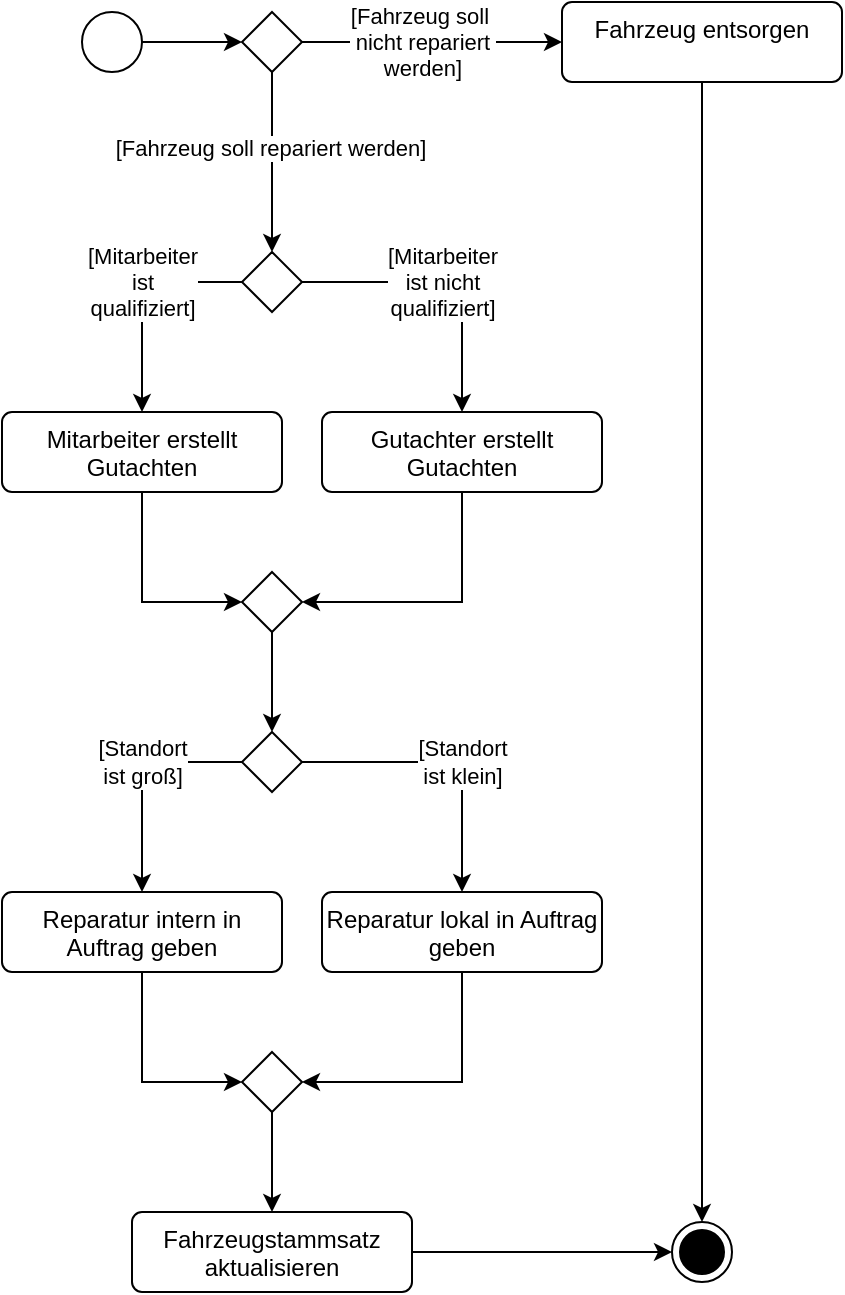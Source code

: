 <mxfile version="26.0.11">
  <diagram name="Page-1" id="mfUGTdybZ2deZYmvmZaT">
    <mxGraphModel dx="1332" dy="829" grid="1" gridSize="10" guides="1" tooltips="1" connect="1" arrows="1" fold="1" page="1" pageScale="1" pageWidth="850" pageHeight="1100" math="0" shadow="0">
      <root>
        <mxCell id="0" />
        <mxCell id="1" parent="0" />
        <mxCell id="aaygzzOtLOjnumNtA6Hf-5" style="edgeStyle=orthogonalEdgeStyle;rounded=0;orthogonalLoop=1;jettySize=auto;html=1;entryX=0;entryY=0.5;entryDx=0;entryDy=0;" edge="1" parent="1" source="aaygzzOtLOjnumNtA6Hf-1" target="aaygzzOtLOjnumNtA6Hf-4">
          <mxGeometry relative="1" as="geometry" />
        </mxCell>
        <mxCell id="aaygzzOtLOjnumNtA6Hf-1" value="" style="ellipse;" vertex="1" parent="1">
          <mxGeometry x="40" y="40" width="30" height="30" as="geometry" />
        </mxCell>
        <mxCell id="aaygzzOtLOjnumNtA6Hf-7" style="edgeStyle=orthogonalEdgeStyle;rounded=0;orthogonalLoop=1;jettySize=auto;html=1;entryX=0;entryY=0.5;entryDx=0;entryDy=0;" edge="1" parent="1" source="aaygzzOtLOjnumNtA6Hf-4" target="aaygzzOtLOjnumNtA6Hf-6">
          <mxGeometry relative="1" as="geometry" />
        </mxCell>
        <mxCell id="aaygzzOtLOjnumNtA6Hf-8" value="[Fahrzeug soll&amp;nbsp;&lt;div&gt;nicht repariert&lt;/div&gt;&lt;div&gt;werden]&lt;/div&gt;" style="edgeLabel;html=1;align=center;verticalAlign=middle;resizable=0;points=[];" vertex="1" connectable="0" parent="aaygzzOtLOjnumNtA6Hf-7">
          <mxGeometry x="-0.23" y="3" relative="1" as="geometry">
            <mxPoint x="10" y="3" as="offset" />
          </mxGeometry>
        </mxCell>
        <mxCell id="aaygzzOtLOjnumNtA6Hf-10" style="edgeStyle=orthogonalEdgeStyle;rounded=0;orthogonalLoop=1;jettySize=auto;html=1;entryX=0.5;entryY=0;entryDx=0;entryDy=0;" edge="1" parent="1" source="aaygzzOtLOjnumNtA6Hf-4" target="aaygzzOtLOjnumNtA6Hf-12">
          <mxGeometry relative="1" as="geometry">
            <mxPoint x="135" y="160" as="targetPoint" />
          </mxGeometry>
        </mxCell>
        <mxCell id="aaygzzOtLOjnumNtA6Hf-11" value="[Fahrzeug soll repariert werden]" style="edgeLabel;html=1;align=center;verticalAlign=middle;resizable=0;points=[];" vertex="1" connectable="0" parent="aaygzzOtLOjnumNtA6Hf-10">
          <mxGeometry x="-0.166" y="-1" relative="1" as="geometry">
            <mxPoint as="offset" />
          </mxGeometry>
        </mxCell>
        <mxCell id="aaygzzOtLOjnumNtA6Hf-4" value="" style="rhombus;" vertex="1" parent="1">
          <mxGeometry x="120" y="40" width="30" height="30" as="geometry" />
        </mxCell>
        <mxCell id="aaygzzOtLOjnumNtA6Hf-36" style="edgeStyle=orthogonalEdgeStyle;rounded=0;orthogonalLoop=1;jettySize=auto;html=1;" edge="1" parent="1" source="aaygzzOtLOjnumNtA6Hf-6" target="aaygzzOtLOjnumNtA6Hf-35">
          <mxGeometry relative="1" as="geometry" />
        </mxCell>
        <mxCell id="aaygzzOtLOjnumNtA6Hf-6" value="Fahrzeug entsorgen" style="html=1;align=center;verticalAlign=top;rounded=1;absoluteArcSize=1;arcSize=10;dashed=0;whiteSpace=wrap;" vertex="1" parent="1">
          <mxGeometry x="280" y="35" width="140" height="40" as="geometry" />
        </mxCell>
        <mxCell id="aaygzzOtLOjnumNtA6Hf-15" style="edgeStyle=orthogonalEdgeStyle;rounded=0;orthogonalLoop=1;jettySize=auto;html=1;entryX=0.5;entryY=0;entryDx=0;entryDy=0;" edge="1" parent="1" source="aaygzzOtLOjnumNtA6Hf-12" target="aaygzzOtLOjnumNtA6Hf-14">
          <mxGeometry relative="1" as="geometry">
            <Array as="points">
              <mxPoint x="70" y="175" />
            </Array>
          </mxGeometry>
        </mxCell>
        <mxCell id="aaygzzOtLOjnumNtA6Hf-17" value="[Mitarbeiter&lt;div&gt;ist&lt;/div&gt;&lt;div&gt;qualifiziert]&lt;/div&gt;" style="edgeLabel;html=1;align=center;verticalAlign=middle;resizable=0;points=[];" vertex="1" connectable="0" parent="aaygzzOtLOjnumNtA6Hf-15">
          <mxGeometry x="-0.539" relative="1" as="geometry">
            <mxPoint x="-24" as="offset" />
          </mxGeometry>
        </mxCell>
        <mxCell id="aaygzzOtLOjnumNtA6Hf-16" style="edgeStyle=orthogonalEdgeStyle;rounded=0;orthogonalLoop=1;jettySize=auto;html=1;entryX=0.5;entryY=0;entryDx=0;entryDy=0;" edge="1" parent="1" source="aaygzzOtLOjnumNtA6Hf-12" target="aaygzzOtLOjnumNtA6Hf-13">
          <mxGeometry relative="1" as="geometry" />
        </mxCell>
        <mxCell id="aaygzzOtLOjnumNtA6Hf-12" value="" style="rhombus;" vertex="1" parent="1">
          <mxGeometry x="120" y="160" width="30" height="30" as="geometry" />
        </mxCell>
        <mxCell id="aaygzzOtLOjnumNtA6Hf-21" style="edgeStyle=orthogonalEdgeStyle;rounded=0;orthogonalLoop=1;jettySize=auto;html=1;entryX=1;entryY=0.5;entryDx=0;entryDy=0;" edge="1" parent="1" source="aaygzzOtLOjnumNtA6Hf-13" target="aaygzzOtLOjnumNtA6Hf-19">
          <mxGeometry relative="1" as="geometry">
            <Array as="points">
              <mxPoint x="230" y="335" />
            </Array>
          </mxGeometry>
        </mxCell>
        <mxCell id="aaygzzOtLOjnumNtA6Hf-13" value="Gutachter erstellt Gutachten" style="html=1;align=center;verticalAlign=top;rounded=1;absoluteArcSize=1;arcSize=10;dashed=0;whiteSpace=wrap;" vertex="1" parent="1">
          <mxGeometry x="160" y="240" width="140" height="40" as="geometry" />
        </mxCell>
        <mxCell id="aaygzzOtLOjnumNtA6Hf-20" style="edgeStyle=orthogonalEdgeStyle;rounded=0;orthogonalLoop=1;jettySize=auto;html=1;entryX=0;entryY=0.5;entryDx=0;entryDy=0;" edge="1" parent="1" source="aaygzzOtLOjnumNtA6Hf-14" target="aaygzzOtLOjnumNtA6Hf-19">
          <mxGeometry relative="1" as="geometry" />
        </mxCell>
        <mxCell id="aaygzzOtLOjnumNtA6Hf-14" value="Mitarbeiter erstellt Gutachten" style="html=1;align=center;verticalAlign=top;rounded=1;absoluteArcSize=1;arcSize=10;dashed=0;whiteSpace=wrap;" vertex="1" parent="1">
          <mxGeometry y="240" width="140" height="40" as="geometry" />
        </mxCell>
        <mxCell id="aaygzzOtLOjnumNtA6Hf-18" value="[Mitarbeiter&lt;div&gt;ist nicht&lt;/div&gt;&lt;div&gt;qualifiziert]&lt;/div&gt;" style="edgeLabel;html=1;align=center;verticalAlign=middle;resizable=0;points=[];" vertex="1" connectable="0" parent="1">
          <mxGeometry x="220.003" y="175" as="geometry" />
        </mxCell>
        <mxCell id="aaygzzOtLOjnumNtA6Hf-19" value="" style="rhombus;" vertex="1" parent="1">
          <mxGeometry x="120" y="320" width="30" height="30" as="geometry" />
        </mxCell>
        <mxCell id="aaygzzOtLOjnumNtA6Hf-22" style="edgeStyle=orthogonalEdgeStyle;rounded=0;orthogonalLoop=1;jettySize=auto;html=1;entryX=0.5;entryY=0;entryDx=0;entryDy=0;" edge="1" parent="1" source="aaygzzOtLOjnumNtA6Hf-25" target="aaygzzOtLOjnumNtA6Hf-29">
          <mxGeometry relative="1" as="geometry">
            <Array as="points">
              <mxPoint x="70" y="415" />
            </Array>
          </mxGeometry>
        </mxCell>
        <mxCell id="aaygzzOtLOjnumNtA6Hf-23" value="[Standort&lt;div&gt;&lt;span style=&quot;background-color: light-dark(#ffffff, var(--ge-dark-color, #121212)); color: light-dark(rgb(0, 0, 0), rgb(255, 255, 255));&quot;&gt;ist groß&lt;/span&gt;&lt;span style=&quot;background-color: light-dark(#ffffff, var(--ge-dark-color, #121212)); color: light-dark(rgb(0, 0, 0), rgb(255, 255, 255));&quot;&gt;]&lt;/span&gt;&lt;/div&gt;" style="edgeLabel;html=1;align=center;verticalAlign=middle;resizable=0;points=[];" vertex="1" connectable="0" parent="aaygzzOtLOjnumNtA6Hf-22">
          <mxGeometry x="-0.539" relative="1" as="geometry">
            <mxPoint x="-24" as="offset" />
          </mxGeometry>
        </mxCell>
        <mxCell id="aaygzzOtLOjnumNtA6Hf-24" style="edgeStyle=orthogonalEdgeStyle;rounded=0;orthogonalLoop=1;jettySize=auto;html=1;entryX=0.5;entryY=0;entryDx=0;entryDy=0;" edge="1" parent="1" source="aaygzzOtLOjnumNtA6Hf-25" target="aaygzzOtLOjnumNtA6Hf-27">
          <mxGeometry relative="1" as="geometry" />
        </mxCell>
        <mxCell id="aaygzzOtLOjnumNtA6Hf-25" value="" style="rhombus;" vertex="1" parent="1">
          <mxGeometry x="120" y="400" width="30" height="30" as="geometry" />
        </mxCell>
        <mxCell id="aaygzzOtLOjnumNtA6Hf-26" style="edgeStyle=orthogonalEdgeStyle;rounded=0;orthogonalLoop=1;jettySize=auto;html=1;entryX=1;entryY=0.5;entryDx=0;entryDy=0;" edge="1" parent="1" source="aaygzzOtLOjnumNtA6Hf-27" target="aaygzzOtLOjnumNtA6Hf-31">
          <mxGeometry relative="1" as="geometry">
            <Array as="points">
              <mxPoint x="230" y="575" />
            </Array>
          </mxGeometry>
        </mxCell>
        <mxCell id="aaygzzOtLOjnumNtA6Hf-27" value="Reparatur lokal in Auftrag geben" style="html=1;align=center;verticalAlign=top;rounded=1;absoluteArcSize=1;arcSize=10;dashed=0;whiteSpace=wrap;" vertex="1" parent="1">
          <mxGeometry x="160" y="480" width="140" height="40" as="geometry" />
        </mxCell>
        <mxCell id="aaygzzOtLOjnumNtA6Hf-28" style="edgeStyle=orthogonalEdgeStyle;rounded=0;orthogonalLoop=1;jettySize=auto;html=1;entryX=0;entryY=0.5;entryDx=0;entryDy=0;" edge="1" parent="1" source="aaygzzOtLOjnumNtA6Hf-29" target="aaygzzOtLOjnumNtA6Hf-31">
          <mxGeometry relative="1" as="geometry" />
        </mxCell>
        <mxCell id="aaygzzOtLOjnumNtA6Hf-29" value="Reparatur intern in Auftrag geben" style="html=1;align=center;verticalAlign=top;rounded=1;absoluteArcSize=1;arcSize=10;dashed=0;whiteSpace=wrap;" vertex="1" parent="1">
          <mxGeometry y="480" width="140" height="40" as="geometry" />
        </mxCell>
        <mxCell id="aaygzzOtLOjnumNtA6Hf-30" value="[Standort&lt;div&gt;&lt;span style=&quot;background-color: light-dark(#ffffff, var(--ge-dark-color, #121212)); color: light-dark(rgb(0, 0, 0), rgb(255, 255, 255));&quot;&gt;ist klein]&lt;/span&gt;&lt;/div&gt;" style="edgeLabel;html=1;align=center;verticalAlign=middle;resizable=0;points=[];" vertex="1" connectable="0" parent="1">
          <mxGeometry x="230.003" y="415" as="geometry" />
        </mxCell>
        <mxCell id="aaygzzOtLOjnumNtA6Hf-34" style="edgeStyle=orthogonalEdgeStyle;rounded=0;orthogonalLoop=1;jettySize=auto;html=1;entryX=0.5;entryY=0;entryDx=0;entryDy=0;" edge="1" parent="1" source="aaygzzOtLOjnumNtA6Hf-31" target="aaygzzOtLOjnumNtA6Hf-33">
          <mxGeometry relative="1" as="geometry" />
        </mxCell>
        <mxCell id="aaygzzOtLOjnumNtA6Hf-31" value="" style="rhombus;" vertex="1" parent="1">
          <mxGeometry x="120" y="560" width="30" height="30" as="geometry" />
        </mxCell>
        <mxCell id="aaygzzOtLOjnumNtA6Hf-32" style="edgeStyle=orthogonalEdgeStyle;rounded=0;orthogonalLoop=1;jettySize=auto;html=1;entryX=0.5;entryY=0;entryDx=0;entryDy=0;" edge="1" parent="1" source="aaygzzOtLOjnumNtA6Hf-19" target="aaygzzOtLOjnumNtA6Hf-25">
          <mxGeometry relative="1" as="geometry" />
        </mxCell>
        <mxCell id="aaygzzOtLOjnumNtA6Hf-37" style="edgeStyle=orthogonalEdgeStyle;rounded=0;orthogonalLoop=1;jettySize=auto;html=1;entryX=0;entryY=0.5;entryDx=0;entryDy=0;" edge="1" parent="1" source="aaygzzOtLOjnumNtA6Hf-33" target="aaygzzOtLOjnumNtA6Hf-35">
          <mxGeometry relative="1" as="geometry" />
        </mxCell>
        <mxCell id="aaygzzOtLOjnumNtA6Hf-33" value="Fahrzeugstammsatz aktualisieren" style="html=1;align=center;verticalAlign=top;rounded=1;absoluteArcSize=1;arcSize=10;dashed=0;whiteSpace=wrap;" vertex="1" parent="1">
          <mxGeometry x="65" y="640" width="140" height="40" as="geometry" />
        </mxCell>
        <mxCell id="aaygzzOtLOjnumNtA6Hf-35" value="" style="ellipse;html=1;shape=endState;fillColor=strokeColor;" vertex="1" parent="1">
          <mxGeometry x="335" y="645" width="30" height="30" as="geometry" />
        </mxCell>
      </root>
    </mxGraphModel>
  </diagram>
</mxfile>
